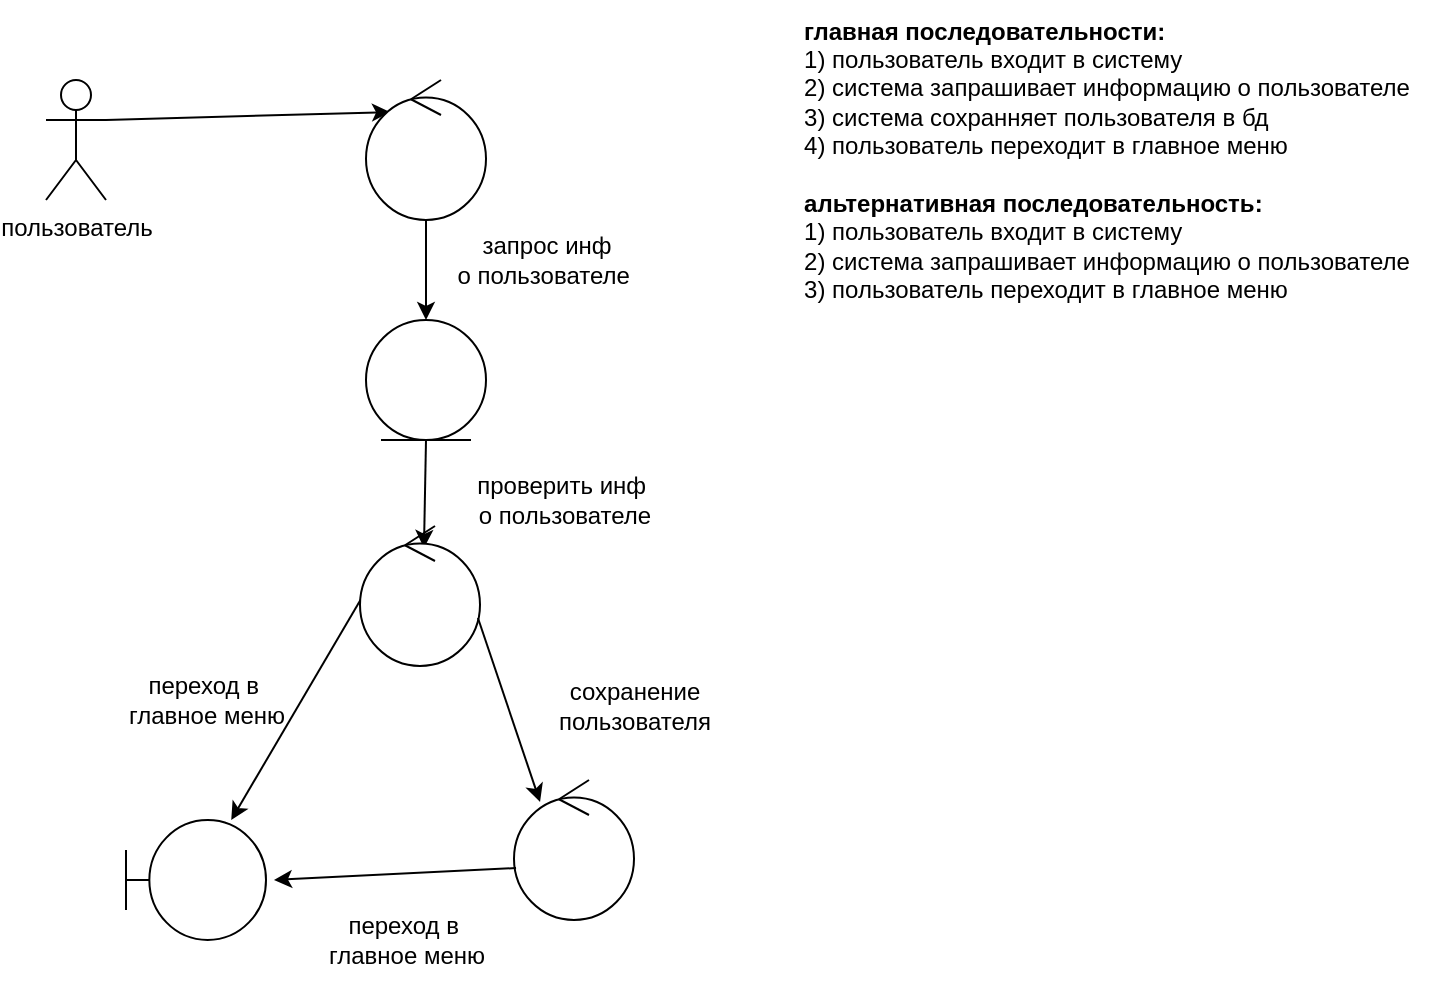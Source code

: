 <mxfile version="22.0.2" type="device" pages="3">
  <diagram name="вход в систему" id="9mdWTu6u9tHyFzk6awoj">
    <mxGraphModel dx="1026" dy="743" grid="1" gridSize="10" guides="1" tooltips="1" connect="1" arrows="1" fold="1" page="1" pageScale="1" pageWidth="827" pageHeight="1169" math="0" shadow="0">
      <root>
        <mxCell id="0" />
        <mxCell id="1" parent="0" />
        <mxCell id="h4L5_Dg0ZdL-K7nWTfHF-1" value="&lt;div style=&quot;text-align: left;&quot;&gt;&lt;span style=&quot;background-color: initial;&quot;&gt;&lt;b&gt;главная последовательности:&lt;/b&gt;&lt;/span&gt;&lt;/div&gt;&lt;div style=&quot;text-align: left;&quot;&gt;&lt;span style=&quot;background-color: initial;&quot;&gt;1) пользователь входит в систему&lt;/span&gt;&lt;/div&gt;&lt;div style=&quot;text-align: left;&quot;&gt;&lt;span style=&quot;background-color: initial;&quot;&gt;2) система запрашивает информацию о пользователе&lt;/span&gt;&lt;/div&gt;&lt;div style=&quot;text-align: left;&quot;&gt;&lt;span style=&quot;background-color: initial;&quot;&gt;3) система сохранняет пользователя в бд&amp;nbsp;&amp;nbsp;&lt;/span&gt;&lt;/div&gt;&lt;div style=&quot;text-align: left;&quot;&gt;&lt;span style=&quot;background-color: initial;&quot;&gt;4) пользователь переходит в главное меню&lt;/span&gt;&lt;/div&gt;&lt;br&gt;&lt;div style=&quot;text-align: left;&quot;&gt;&lt;span style=&quot;background-color: initial;&quot;&gt;&lt;b&gt;альтернативная последовательность:&lt;/b&gt;&lt;/span&gt;&lt;/div&gt;&lt;div style=&quot;text-align: left;&quot;&gt;&lt;span style=&quot;background-color: initial;&quot;&gt;1) пользователь входит в систему&amp;nbsp;&lt;/span&gt;&lt;/div&gt;&lt;div style=&quot;text-align: left;&quot;&gt;&lt;span style=&quot;background-color: initial;&quot;&gt;2) система запрашивает информацию о пользователе&lt;/span&gt;&lt;/div&gt;&lt;div style=&quot;text-align: left;&quot;&gt;&lt;span style=&quot;background-color: initial;&quot;&gt;3) пользователь переходит в главное меню&lt;/span&gt;&lt;/div&gt;" style="text;html=1;align=center;verticalAlign=middle;resizable=0;points=[];autosize=1;strokeColor=none;fillColor=none;" vertex="1" parent="1">
          <mxGeometry x="465" y="30" width="330" height="160" as="geometry" />
        </mxCell>
        <mxCell id="h4L5_Dg0ZdL-K7nWTfHF-2" value="пользователь" style="shape=umlActor;verticalLabelPosition=bottom;verticalAlign=top;html=1;" vertex="1" parent="1">
          <mxGeometry x="100" y="70" width="30" height="60" as="geometry" />
        </mxCell>
        <mxCell id="h4L5_Dg0ZdL-K7nWTfHF-7" value="" style="endArrow=classic;html=1;rounded=0;entryX=0.04;entryY=0.267;entryDx=0;entryDy=0;entryPerimeter=0;exitX=1;exitY=0.333;exitDx=0;exitDy=0;exitPerimeter=0;" edge="1" parent="1" source="h4L5_Dg0ZdL-K7nWTfHF-2">
          <mxGeometry width="50" height="50" relative="1" as="geometry">
            <mxPoint x="170" y="50" as="sourcePoint" />
            <mxPoint x="272" y="86.02" as="targetPoint" />
          </mxGeometry>
        </mxCell>
        <mxCell id="h4L5_Dg0ZdL-K7nWTfHF-12" value="" style="ellipse;shape=umlControl;whiteSpace=wrap;html=1;" vertex="1" parent="1">
          <mxGeometry x="260" y="70" width="60" height="70" as="geometry" />
        </mxCell>
        <mxCell id="h4L5_Dg0ZdL-K7nWTfHF-14" value="" style="shape=umlBoundary;whiteSpace=wrap;html=1;" vertex="1" parent="1">
          <mxGeometry x="140" y="440" width="70" height="60" as="geometry" />
        </mxCell>
        <mxCell id="h4L5_Dg0ZdL-K7nWTfHF-17" value="" style="ellipse;shape=umlEntity;whiteSpace=wrap;html=1;" vertex="1" parent="1">
          <mxGeometry x="260" y="190" width="60" height="60" as="geometry" />
        </mxCell>
        <mxCell id="h4L5_Dg0ZdL-K7nWTfHF-18" value="" style="endArrow=classic;html=1;rounded=0;" edge="1" parent="1" source="h4L5_Dg0ZdL-K7nWTfHF-12" target="h4L5_Dg0ZdL-K7nWTfHF-17">
          <mxGeometry width="50" height="50" relative="1" as="geometry">
            <mxPoint x="370" y="140" as="sourcePoint" />
            <mxPoint x="420" y="90" as="targetPoint" />
          </mxGeometry>
        </mxCell>
        <mxCell id="h4L5_Dg0ZdL-K7nWTfHF-19" value="" style="ellipse;shape=umlControl;whiteSpace=wrap;html=1;" vertex="1" parent="1">
          <mxGeometry x="334" y="420" width="60" height="70" as="geometry" />
        </mxCell>
        <mxCell id="h4L5_Dg0ZdL-K7nWTfHF-20" value="" style="endArrow=classic;html=1;rounded=0;exitX=0.033;exitY=0.486;exitDx=0;exitDy=0;exitPerimeter=0;" edge="1" parent="1" source="3jYXP-xUScqkh-Q8ev7--1" target="h4L5_Dg0ZdL-K7nWTfHF-14">
          <mxGeometry width="50" height="50" relative="1" as="geometry">
            <mxPoint x="97" y="270" as="sourcePoint" />
            <mxPoint x="147" y="220" as="targetPoint" />
          </mxGeometry>
        </mxCell>
        <mxCell id="h4L5_Dg0ZdL-K7nWTfHF-21" value="" style="endArrow=classic;html=1;rounded=0;exitX=0.5;exitY=1;exitDx=0;exitDy=0;entryX=0.533;entryY=0.157;entryDx=0;entryDy=0;entryPerimeter=0;" edge="1" parent="1" source="h4L5_Dg0ZdL-K7nWTfHF-17" target="3jYXP-xUScqkh-Q8ev7--1">
          <mxGeometry width="50" height="50" relative="1" as="geometry">
            <mxPoint x="272" y="242" as="sourcePoint" />
            <mxPoint x="207" y="330" as="targetPoint" />
          </mxGeometry>
        </mxCell>
        <mxCell id="h4L5_Dg0ZdL-K7nWTfHF-22" value="" style="endArrow=classic;html=1;rounded=0;exitX=0.017;exitY=0.629;exitDx=0;exitDy=0;exitPerimeter=0;entryX=1.057;entryY=0.5;entryDx=0;entryDy=0;entryPerimeter=0;" edge="1" parent="1" source="h4L5_Dg0ZdL-K7nWTfHF-19" target="h4L5_Dg0ZdL-K7nWTfHF-14">
          <mxGeometry width="50" height="50" relative="1" as="geometry">
            <mxPoint x="277" y="420" as="sourcePoint" />
            <mxPoint x="303" y="491" as="targetPoint" />
          </mxGeometry>
        </mxCell>
        <mxCell id="h4L5_Dg0ZdL-K7nWTfHF-23" value="запрос инф &lt;br&gt;о&amp;nbsp;пользователе&amp;nbsp;" style="text;html=1;align=center;verticalAlign=middle;resizable=0;points=[];autosize=1;strokeColor=none;fillColor=none;" vertex="1" parent="1">
          <mxGeometry x="290" y="140" width="120" height="40" as="geometry" />
        </mxCell>
        <mxCell id="h4L5_Dg0ZdL-K7nWTfHF-24" value="сохранение&lt;br&gt;пользователя" style="text;html=1;align=center;verticalAlign=middle;resizable=0;points=[];autosize=1;strokeColor=none;fillColor=none;" vertex="1" parent="1">
          <mxGeometry x="344" y="363" width="100" height="40" as="geometry" />
        </mxCell>
        <mxCell id="h4L5_Dg0ZdL-K7nWTfHF-25" value="переход в&amp;nbsp;&lt;br&gt;главное меню" style="text;html=1;align=center;verticalAlign=middle;resizable=0;points=[];autosize=1;strokeColor=none;fillColor=none;" vertex="1" parent="1">
          <mxGeometry x="130" y="360" width="100" height="40" as="geometry" />
        </mxCell>
        <mxCell id="h4L5_Dg0ZdL-K7nWTfHF-26" value="переход в&amp;nbsp;&lt;br&gt;главное меню" style="text;html=1;align=center;verticalAlign=middle;resizable=0;points=[];autosize=1;strokeColor=none;fillColor=none;" vertex="1" parent="1">
          <mxGeometry x="230" y="480" width="100" height="40" as="geometry" />
        </mxCell>
        <mxCell id="3jYXP-xUScqkh-Q8ev7--1" value="" style="ellipse;shape=umlControl;whiteSpace=wrap;html=1;" vertex="1" parent="1">
          <mxGeometry x="257" y="293" width="60" height="70" as="geometry" />
        </mxCell>
        <mxCell id="3jYXP-xUScqkh-Q8ev7--2" value="" style="endArrow=classic;html=1;rounded=0;exitX=0.983;exitY=0.657;exitDx=0;exitDy=0;exitPerimeter=0;entryX=0.217;entryY=0.157;entryDx=0;entryDy=0;entryPerimeter=0;" edge="1" parent="1" source="3jYXP-xUScqkh-Q8ev7--1" target="h4L5_Dg0ZdL-K7nWTfHF-19">
          <mxGeometry width="50" height="50" relative="1" as="geometry">
            <mxPoint x="313" y="360" as="sourcePoint" />
            <mxPoint x="247" y="473" as="targetPoint" />
          </mxGeometry>
        </mxCell>
        <mxCell id="3jYXP-xUScqkh-Q8ev7--3" value="проверить инф&amp;nbsp;&lt;br&gt;о пользователе" style="text;html=1;align=center;verticalAlign=middle;resizable=0;points=[];autosize=1;strokeColor=none;fillColor=none;" vertex="1" parent="1">
          <mxGeometry x="304" y="260" width="110" height="40" as="geometry" />
        </mxCell>
      </root>
    </mxGraphModel>
  </diagram>
  <diagram id="-CBCudpkVcMoZoS3LFKn" name="вход в меню задачи">
    <mxGraphModel dx="1026" dy="743" grid="1" gridSize="10" guides="1" tooltips="1" connect="1" arrows="1" fold="1" page="1" pageScale="1" pageWidth="827" pageHeight="1169" math="0" shadow="0">
      <root>
        <mxCell id="0" />
        <mxCell id="1" parent="0" />
        <mxCell id="OJTKxYlYCa2UqcfNY9qO-1" value="&lt;div style=&quot;text-align: left;&quot;&gt;&lt;span style=&quot;background-color: initial;&quot;&gt;&lt;b&gt;главная последовательности:&lt;/b&gt;&lt;/span&gt;&lt;/div&gt;&lt;div style=&quot;text-align: left;&quot;&gt;&lt;span style=&quot;background-color: initial;&quot;&gt;1) запрос пользователя на переход в задачи&lt;/span&gt;&lt;/div&gt;&lt;div style=&quot;text-align: left;&quot;&gt;&lt;span style=&quot;background-color: initial;&quot;&gt;2) система запрашивает информацию о пользователе&lt;/span&gt;&lt;span style=&quot;background-color: initial;&quot;&gt;&amp;nbsp;&amp;nbsp;&lt;/span&gt;&lt;/div&gt;&lt;div style=&quot;text-align: left;&quot;&gt;&lt;span style=&quot;background-color: initial;&quot;&gt;3) пользователь переходит в меню задач&lt;/span&gt;&lt;/div&gt;&lt;br&gt;&lt;div style=&quot;text-align: left;&quot;&gt;&lt;span style=&quot;background-color: initial;&quot;&gt;&lt;b&gt;альтернативная последовательность:&lt;/b&gt;&lt;/span&gt;&lt;/div&gt;&lt;div style=&quot;text-align: left;&quot;&gt;&lt;div style=&quot;border-color: var(--border-color);&quot;&gt;1) запрос пользователя на переход в задачи&lt;/div&gt;&lt;div style=&quot;border-color: var(--border-color);&quot;&gt;&lt;span style=&quot;border-color: var(--border-color); background-color: initial;&quot;&gt;2) система запрашивает информацию о пользователе&lt;/span&gt;&lt;/div&gt;&lt;/div&gt;&lt;div style=&quot;text-align: left;&quot;&gt;&lt;span style=&quot;background-color: initial;&quot;&gt;3) выводится сообщение об уплате подписки&lt;/span&gt;&lt;/div&gt;" style="text;html=1;align=center;verticalAlign=middle;resizable=0;points=[];autosize=1;strokeColor=none;fillColor=none;" vertex="1" parent="1">
          <mxGeometry x="460" y="40" width="340" height="140" as="geometry" />
        </mxCell>
        <mxCell id="RS1Zqx32MoipaeL0SuWl-1" value="пользователь" style="shape=umlActor;verticalLabelPosition=bottom;verticalAlign=top;html=1;" vertex="1" parent="1">
          <mxGeometry x="80" y="70" width="30" height="60" as="geometry" />
        </mxCell>
        <mxCell id="RS1Zqx32MoipaeL0SuWl-2" value="" style="endArrow=classic;html=1;rounded=0;entryX=0.04;entryY=0.267;entryDx=0;entryDy=0;entryPerimeter=0;exitX=1;exitY=0.333;exitDx=0;exitDy=0;exitPerimeter=0;" edge="1" parent="1" source="RS1Zqx32MoipaeL0SuWl-1">
          <mxGeometry width="50" height="50" relative="1" as="geometry">
            <mxPoint x="150" y="50" as="sourcePoint" />
            <mxPoint x="252" y="86.02" as="targetPoint" />
          </mxGeometry>
        </mxCell>
        <mxCell id="RS1Zqx32MoipaeL0SuWl-3" value="" style="ellipse;shape=umlControl;whiteSpace=wrap;html=1;" vertex="1" parent="1">
          <mxGeometry x="240" y="70" width="60" height="70" as="geometry" />
        </mxCell>
        <mxCell id="RS1Zqx32MoipaeL0SuWl-4" value="" style="shape=umlBoundary;whiteSpace=wrap;html=1;" vertex="1" parent="1">
          <mxGeometry x="125" y="430" width="70" height="60" as="geometry" />
        </mxCell>
        <mxCell id="RS1Zqx32MoipaeL0SuWl-5" value="" style="ellipse;shape=umlEntity;whiteSpace=wrap;html=1;" vertex="1" parent="1">
          <mxGeometry x="240" y="190" width="60" height="60" as="geometry" />
        </mxCell>
        <mxCell id="RS1Zqx32MoipaeL0SuWl-6" value="" style="endArrow=classic;html=1;rounded=0;" edge="1" parent="1" source="RS1Zqx32MoipaeL0SuWl-3" target="RS1Zqx32MoipaeL0SuWl-5">
          <mxGeometry width="50" height="50" relative="1" as="geometry">
            <mxPoint x="350" y="140" as="sourcePoint" />
            <mxPoint x="400" y="90" as="targetPoint" />
          </mxGeometry>
        </mxCell>
        <mxCell id="RS1Zqx32MoipaeL0SuWl-8" value="" style="endArrow=classic;html=1;rounded=0;" edge="1" parent="1" target="RS1Zqx32MoipaeL0SuWl-4">
          <mxGeometry width="50" height="50" relative="1" as="geometry">
            <mxPoint x="247" y="350" as="sourcePoint" />
            <mxPoint x="135" y="330" as="targetPoint" />
          </mxGeometry>
        </mxCell>
        <mxCell id="RS1Zqx32MoipaeL0SuWl-9" value="" style="endArrow=classic;html=1;rounded=0;entryX=0.529;entryY=0.017;entryDx=0;entryDy=0;entryPerimeter=0;" edge="1" parent="1" target="RS1Zqx32MoipaeL0SuWl-15">
          <mxGeometry width="50" height="50" relative="1" as="geometry">
            <mxPoint x="287" y="350" as="sourcePoint" />
            <mxPoint x="329.02" y="424.98" as="targetPoint" />
          </mxGeometry>
        </mxCell>
        <mxCell id="RS1Zqx32MoipaeL0SuWl-11" value="получить информацию&lt;br style=&quot;border-color: var(--border-color);&quot;&gt;о пользователе" style="text;html=1;align=center;verticalAlign=middle;resizable=0;points=[];autosize=1;strokeColor=none;fillColor=none;" vertex="1" parent="1">
          <mxGeometry x="264" y="150" width="150" height="40" as="geometry" />
        </mxCell>
        <mxCell id="RS1Zqx32MoipaeL0SuWl-12" value="вывод сообщение &lt;br&gt;о необходимости &lt;br&gt;оплаты подписки" style="text;html=1;align=center;verticalAlign=middle;resizable=0;points=[];autosize=1;strokeColor=none;fillColor=none;" vertex="1" parent="1">
          <mxGeometry x="314" y="350" width="130" height="60" as="geometry" />
        </mxCell>
        <mxCell id="RS1Zqx32MoipaeL0SuWl-13" value="переход в меню&lt;br&gt;&amp;nbsp;задачи" style="text;html=1;align=center;verticalAlign=middle;resizable=0;points=[];autosize=1;strokeColor=none;fillColor=none;" vertex="1" parent="1">
          <mxGeometry x="110" y="350" width="110" height="40" as="geometry" />
        </mxCell>
        <mxCell id="RS1Zqx32MoipaeL0SuWl-15" value="" style="shape=umlBoundary;whiteSpace=wrap;html=1;" vertex="1" parent="1">
          <mxGeometry x="294" y="430" width="70" height="60" as="geometry" />
        </mxCell>
        <mxCell id="yoVW7CdfduE5Ohr7WiIS-1" value="" style="ellipse;shape=umlControl;whiteSpace=wrap;html=1;" vertex="1" parent="1">
          <mxGeometry x="237" y="290" width="60" height="70" as="geometry" />
        </mxCell>
        <mxCell id="HCridlTTTj5i3LDjpWot-1" value="проверить инф&amp;nbsp;&lt;br&gt;о пользователе" style="text;html=1;align=center;verticalAlign=middle;resizable=0;points=[];autosize=1;strokeColor=none;fillColor=none;" vertex="1" parent="1">
          <mxGeometry x="297" y="260" width="110" height="40" as="geometry" />
        </mxCell>
        <mxCell id="HCridlTTTj5i3LDjpWot-2" style="edgeStyle=orthogonalEdgeStyle;rounded=0;orthogonalLoop=1;jettySize=auto;html=1;exitX=0.5;exitY=1;exitDx=0;exitDy=0;entryX=0.55;entryY=0.143;entryDx=0;entryDy=0;entryPerimeter=0;" edge="1" parent="1" source="RS1Zqx32MoipaeL0SuWl-5" target="yoVW7CdfduE5Ohr7WiIS-1">
          <mxGeometry relative="1" as="geometry" />
        </mxCell>
      </root>
    </mxGraphModel>
  </diagram>
  <diagram id="PFJsa097beSQ9upBekMM" name="создать задачу">
    <mxGraphModel dx="1283" dy="929" grid="1" gridSize="10" guides="1" tooltips="1" connect="1" arrows="1" fold="1" page="1" pageScale="1" pageWidth="827" pageHeight="1169" math="0" shadow="0">
      <root>
        <mxCell id="0" />
        <mxCell id="1" parent="0" />
        <mxCell id="are31dI9YWKutnlXEEIL-1" value="&lt;div style=&quot;text-align: left;&quot;&gt;&lt;span style=&quot;background-color: initial;&quot;&gt;&lt;b&gt;главная последовательности:&lt;/b&gt;&lt;/span&gt;&lt;/div&gt;&lt;div style=&quot;text-align: left;&quot;&gt;&lt;span style=&quot;background-color: initial;&quot;&gt;1) запрос пользователя на создание задачи&lt;/span&gt;&lt;/div&gt;&lt;div style=&quot;text-align: left;&quot;&gt;&lt;span style=&quot;background-color: initial;&quot;&gt;2) система запрашивает информацию о пользователе&lt;/span&gt;&lt;span style=&quot;background-color: initial;&quot;&gt;&amp;nbsp;&amp;nbsp;&lt;/span&gt;&lt;/div&gt;&lt;div style=&quot;text-align: left;&quot;&gt;&lt;span style=&quot;background-color: initial;&quot;&gt;3) пользователь вводит ссылку&amp;nbsp;&lt;/span&gt;&lt;/div&gt;&lt;div style=&quot;text-align: left;&quot;&gt;&lt;span style=&quot;background-color: initial;&quot;&gt;4) пользователь вводит название задачи&lt;/span&gt;&lt;/div&gt;&lt;div style=&quot;text-align: left;&quot;&gt;&lt;span style=&quot;background-color: initial;&quot;&gt;5) сохранение задачи&lt;/span&gt;&lt;/div&gt;&lt;br&gt;&lt;div style=&quot;text-align: left;&quot;&gt;&lt;span style=&quot;background-color: initial;&quot;&gt;&lt;b&gt;альтернативная последовательность:&lt;/b&gt;&lt;/span&gt;&lt;/div&gt;&lt;div style=&quot;text-align: left;&quot;&gt;&lt;div style=&quot;border-color: var(--border-color);&quot;&gt;&lt;div style=&quot;border-color: var(--border-color);&quot;&gt;1) запрос пользователя на создание задачи&lt;/div&gt;&lt;div style=&quot;border-color: var(--border-color);&quot;&gt;&lt;span style=&quot;border-color: var(--border-color); background-color: initial;&quot;&gt;2) система запрашивает информацию о пользователе&lt;/span&gt;&lt;/div&gt;&lt;/div&gt;&lt;/div&gt;&lt;div style=&quot;text-align: left;&quot;&gt;&lt;span style=&quot;background-color: initial;&quot;&gt;3) сообщение об ошибки&lt;/span&gt;&lt;/div&gt;&lt;div style=&quot;text-align: left;&quot;&gt;&lt;span style=&quot;background-color: initial;&quot;&gt;&lt;br&gt;&lt;/span&gt;&lt;/div&gt;&lt;div style=&quot;text-align: left;&quot;&gt;&lt;div style=&quot;border-color: var(--border-color);&quot;&gt;&lt;b style=&quot;border-color: var(--border-color);&quot;&gt;альтернативная последовательность:&lt;/b&gt;&lt;/div&gt;&lt;div style=&quot;border-color: var(--border-color);&quot;&gt;&lt;div style=&quot;border-color: var(--border-color);&quot;&gt;&lt;div style=&quot;border-color: var(--border-color);&quot;&gt;1) запрос пользователя на создание задачи&lt;/div&gt;&lt;div style=&quot;border-color: var(--border-color);&quot;&gt;&lt;span style=&quot;border-color: var(--border-color); background-color: initial;&quot;&gt;2) система запрашивает информацию о пользователе&lt;/span&gt;&lt;/div&gt;&lt;/div&gt;&lt;/div&gt;&lt;div style=&quot;border-color: var(--border-color);&quot;&gt;&lt;span style=&quot;border-color: var(--border-color); background-color: initial;&quot;&gt;3) пользователь вводит название&amp;nbsp;&lt;/span&gt;&lt;/div&gt;&lt;div style=&quot;border-color: var(--border-color);&quot;&gt;&lt;span style=&quot;border-color: var(--border-color); background-color: initial;&quot;&gt;4) сообщение об ошибки&lt;/span&gt;&lt;/div&gt;&lt;div style=&quot;border-color: var(--border-color);&quot;&gt;&lt;span style=&quot;border-color: var(--border-color); background-color: initial;&quot;&gt;&lt;br&gt;&lt;/span&gt;&lt;/div&gt;&lt;div style=&quot;border-color: var(--border-color);&quot;&gt;&lt;span style=&quot;border-color: var(--border-color); background-color: initial;&quot;&gt;&lt;div style=&quot;border-color: var(--border-color);&quot;&gt;&lt;b style=&quot;border-color: var(--border-color);&quot;&gt;альтернативная последовательность:&lt;/b&gt;&lt;/div&gt;&lt;div style=&quot;border-color: var(--border-color);&quot;&gt;&lt;div style=&quot;border-color: var(--border-color);&quot;&gt;&lt;div style=&quot;border-color: var(--border-color);&quot;&gt;1) запрос пользователя на создание задачи&lt;/div&gt;&lt;div style=&quot;border-color: var(--border-color);&quot;&gt;&lt;span style=&quot;border-color: var(--border-color); background-color: initial;&quot;&gt;2) система запрашивает информацию о пользователе&lt;/span&gt;&lt;/div&gt;&lt;/div&gt;&lt;/div&gt;&lt;div style=&quot;border-color: var(--border-color);&quot;&gt;&lt;span style=&quot;border-color: var(--border-color); background-color: initial;&quot;&gt;3) пользователь вводит ссылку&amp;nbsp;&lt;/span&gt;&lt;/div&gt;&lt;div style=&quot;border-color: var(--border-color);&quot;&gt;&lt;span style=&quot;border-color: var(--border-color); background-color: initial;&quot;&gt;4) пользователь вводит название&amp;nbsp;&lt;/span&gt;&lt;/div&gt;&lt;div style=&quot;border-color: var(--border-color);&quot;&gt;&lt;span style=&quot;border-color: var(--border-color); background-color: initial;&quot;&gt;5) сообщение об ошибки&lt;/span&gt;&lt;/div&gt;&lt;/span&gt;&lt;/div&gt;&lt;/div&gt;" style="text;html=1;align=center;verticalAlign=middle;resizable=0;points=[];autosize=1;strokeColor=none;fillColor=none;" vertex="1" parent="1">
          <mxGeometry x="460" y="25" width="340" height="360" as="geometry" />
        </mxCell>
        <mxCell id="1m_L4irBJ7gMQdrYTdas-1" value="пользователь" style="shape=umlActor;verticalLabelPosition=bottom;verticalAlign=top;html=1;" vertex="1" parent="1">
          <mxGeometry x="80" y="70" width="30" height="60" as="geometry" />
        </mxCell>
        <mxCell id="1m_L4irBJ7gMQdrYTdas-2" value="" style="endArrow=classic;html=1;rounded=0;entryX=0.04;entryY=0.267;entryDx=0;entryDy=0;entryPerimeter=0;exitX=1;exitY=0.333;exitDx=0;exitDy=0;exitPerimeter=0;" edge="1" parent="1" source="1m_L4irBJ7gMQdrYTdas-1">
          <mxGeometry width="50" height="50" relative="1" as="geometry">
            <mxPoint x="150" y="50" as="sourcePoint" />
            <mxPoint x="252" y="86.02" as="targetPoint" />
          </mxGeometry>
        </mxCell>
        <mxCell id="1m_L4irBJ7gMQdrYTdas-3" value="" style="ellipse;shape=umlControl;whiteSpace=wrap;html=1;" vertex="1" parent="1">
          <mxGeometry x="240" y="70" width="60" height="70" as="geometry" />
        </mxCell>
        <mxCell id="1m_L4irBJ7gMQdrYTdas-4" value="" style="shape=umlBoundary;whiteSpace=wrap;html=1;" vertex="1" parent="1">
          <mxGeometry x="379" y="430" width="70" height="60" as="geometry" />
        </mxCell>
        <mxCell id="1m_L4irBJ7gMQdrYTdas-5" value="" style="ellipse;shape=umlEntity;whiteSpace=wrap;html=1;" vertex="1" parent="1">
          <mxGeometry x="240" y="190" width="60" height="60" as="geometry" />
        </mxCell>
        <mxCell id="1m_L4irBJ7gMQdrYTdas-6" value="" style="endArrow=classic;html=1;rounded=0;" edge="1" parent="1" source="1m_L4irBJ7gMQdrYTdas-3" target="1m_L4irBJ7gMQdrYTdas-5">
          <mxGeometry width="50" height="50" relative="1" as="geometry">
            <mxPoint x="350" y="140" as="sourcePoint" />
            <mxPoint x="400" y="90" as="targetPoint" />
          </mxGeometry>
        </mxCell>
        <mxCell id="1m_L4irBJ7gMQdrYTdas-7" value="" style="endArrow=classic;html=1;rounded=0;exitX=1;exitY=0.6;exitDx=0;exitDy=0;exitPerimeter=0;entryX=0.3;entryY=0.033;entryDx=0;entryDy=0;entryPerimeter=0;" edge="1" parent="1" source="l6DB9suQGV3wtVsvpC0k-1" target="1m_L4irBJ7gMQdrYTdas-4">
          <mxGeometry width="50" height="50" relative="1" as="geometry">
            <mxPoint x="246.98" y="390" as="sourcePoint" />
            <mxPoint x="135" y="378" as="targetPoint" />
          </mxGeometry>
        </mxCell>
        <mxCell id="1m_L4irBJ7gMQdrYTdas-8" value="" style="endArrow=classic;html=1;rounded=0;exitX=0.183;exitY=0.886;exitDx=0;exitDy=0;exitPerimeter=0;" edge="1" parent="1" source="l6DB9suQGV3wtVsvpC0k-1" target="l6DB9suQGV3wtVsvpC0k-6">
          <mxGeometry width="50" height="50" relative="1" as="geometry">
            <mxPoint x="303.02" y="391.98" as="sourcePoint" />
            <mxPoint x="337.03" y="441.02" as="targetPoint" />
          </mxGeometry>
        </mxCell>
        <mxCell id="1m_L4irBJ7gMQdrYTdas-9" value="получить&amp;nbsp;кол-во&amp;nbsp;&lt;br&gt;задач" style="text;html=1;align=center;verticalAlign=middle;resizable=0;points=[];autosize=1;strokeColor=none;fillColor=none;" vertex="1" parent="1">
          <mxGeometry x="264" y="140" width="120" height="40" as="geometry" />
        </mxCell>
        <mxCell id="1m_L4irBJ7gMQdrYTdas-10" value="сообщение&lt;br&gt;об ошибки" style="text;html=1;align=center;verticalAlign=middle;resizable=0;points=[];autosize=1;strokeColor=none;fillColor=none;" vertex="1" parent="1">
          <mxGeometry x="260" y="490" width="90" height="40" as="geometry" />
        </mxCell>
        <mxCell id="1m_L4irBJ7gMQdrYTdas-11" value="вывод сообщения" style="text;html=1;align=center;verticalAlign=middle;resizable=0;points=[];autosize=1;strokeColor=none;fillColor=none;" vertex="1" parent="1">
          <mxGeometry x="330" y="350" width="130" height="30" as="geometry" />
        </mxCell>
        <mxCell id="l6DB9suQGV3wtVsvpC0k-1" value="" style="ellipse;shape=umlControl;whiteSpace=wrap;html=1;" vertex="1" parent="1">
          <mxGeometry x="240" y="290" width="60" height="70" as="geometry" />
        </mxCell>
        <mxCell id="l6DB9suQGV3wtVsvpC0k-2" style="edgeStyle=orthogonalEdgeStyle;rounded=0;orthogonalLoop=1;jettySize=auto;html=1;exitX=0.5;exitY=1;exitDx=0;exitDy=0;entryX=0.5;entryY=0.114;entryDx=0;entryDy=0;entryPerimeter=0;" edge="1" parent="1" source="1m_L4irBJ7gMQdrYTdas-5" target="l6DB9suQGV3wtVsvpC0k-1">
          <mxGeometry relative="1" as="geometry" />
        </mxCell>
        <mxCell id="l6DB9suQGV3wtVsvpC0k-3" value="проверить кол-во&amp;nbsp;&lt;br&gt;задач" style="text;html=1;align=center;verticalAlign=middle;resizable=0;points=[];autosize=1;strokeColor=none;fillColor=none;" vertex="1" parent="1">
          <mxGeometry x="269" y="260" width="130" height="40" as="geometry" />
        </mxCell>
        <mxCell id="l6DB9suQGV3wtVsvpC0k-5" value="ввод ссылки" style="text;html=1;align=center;verticalAlign=middle;resizable=0;points=[];autosize=1;strokeColor=none;fillColor=none;" vertex="1" parent="1">
          <mxGeometry x="140" y="370" width="100" height="30" as="geometry" />
        </mxCell>
        <mxCell id="l6DB9suQGV3wtVsvpC0k-6" value="" style="ellipse;shape=umlControl;whiteSpace=wrap;html=1;" vertex="1" parent="1">
          <mxGeometry x="180" y="440" width="60" height="70" as="geometry" />
        </mxCell>
        <mxCell id="l6DB9suQGV3wtVsvpC0k-7" value="" style="shape=umlBoundary;whiteSpace=wrap;html=1;" vertex="1" parent="1">
          <mxGeometry x="280" y="550" width="70" height="60" as="geometry" />
        </mxCell>
        <mxCell id="l6DB9suQGV3wtVsvpC0k-8" value="" style="endArrow=classic;html=1;rounded=0;exitX=0.967;exitY=0.757;exitDx=0;exitDy=0;exitPerimeter=0;entryX=0.286;entryY=0.067;entryDx=0;entryDy=0;entryPerimeter=0;" edge="1" parent="1" source="l6DB9suQGV3wtVsvpC0k-6" target="l6DB9suQGV3wtVsvpC0k-7">
          <mxGeometry width="50" height="50" relative="1" as="geometry">
            <mxPoint x="260" y="510" as="sourcePoint" />
            <mxPoint x="310" y="460" as="targetPoint" />
          </mxGeometry>
        </mxCell>
        <mxCell id="l6DB9suQGV3wtVsvpC0k-9" value="" style="ellipse;shape=umlControl;whiteSpace=wrap;html=1;" vertex="1" parent="1">
          <mxGeometry x="120" y="550" width="60" height="70" as="geometry" />
        </mxCell>
        <mxCell id="l6DB9suQGV3wtVsvpC0k-10" value="" style="endArrow=classic;html=1;rounded=0;exitX=0.317;exitY=0.943;exitDx=0;exitDy=0;exitPerimeter=0;entryX=0.733;entryY=0.143;entryDx=0;entryDy=0;entryPerimeter=0;" edge="1" parent="1" source="l6DB9suQGV3wtVsvpC0k-6" target="l6DB9suQGV3wtVsvpC0k-9">
          <mxGeometry width="50" height="50" relative="1" as="geometry">
            <mxPoint x="190" y="500" as="sourcePoint" />
            <mxPoint x="252" y="561" as="targetPoint" />
          </mxGeometry>
        </mxCell>
        <mxCell id="l6DB9suQGV3wtVsvpC0k-11" value="ввод &lt;br&gt;названия" style="text;html=1;align=center;verticalAlign=middle;resizable=0;points=[];autosize=1;strokeColor=none;fillColor=none;" vertex="1" parent="1">
          <mxGeometry x="110" y="505" width="80" height="40" as="geometry" />
        </mxCell>
        <mxCell id="l6DB9suQGV3wtVsvpC0k-12" value="" style="ellipse;shape=umlEntity;whiteSpace=wrap;html=1;" vertex="1" parent="1">
          <mxGeometry x="60" y="660" width="70" height="70" as="geometry" />
        </mxCell>
        <mxCell id="l6DB9suQGV3wtVsvpC0k-13" value="" style="endArrow=classic;html=1;rounded=0;entryX=0.743;entryY=0.014;entryDx=0;entryDy=0;entryPerimeter=0;exitX=0.367;exitY=0.943;exitDx=0;exitDy=0;exitPerimeter=0;" edge="1" parent="1" source="l6DB9suQGV3wtVsvpC0k-9" target="l6DB9suQGV3wtVsvpC0k-12">
          <mxGeometry width="50" height="50" relative="1" as="geometry">
            <mxPoint x="390" y="490" as="sourcePoint" />
            <mxPoint x="440" y="440" as="targetPoint" />
          </mxGeometry>
        </mxCell>
        <mxCell id="l6DB9suQGV3wtVsvpC0k-14" value="сохранение&lt;br&gt;задачи" style="text;html=1;align=center;verticalAlign=middle;resizable=0;points=[];autosize=1;strokeColor=none;fillColor=none;" vertex="1" parent="1">
          <mxGeometry x="40" y="610" width="90" height="40" as="geometry" />
        </mxCell>
        <mxCell id="l6DB9suQGV3wtVsvpC0k-15" value="сообщение&lt;br&gt;об ошибки" style="text;html=1;align=center;verticalAlign=middle;resizable=0;points=[];autosize=1;strokeColor=none;fillColor=none;" vertex="1" parent="1">
          <mxGeometry x="190" y="610" width="90" height="40" as="geometry" />
        </mxCell>
        <mxCell id="l6DB9suQGV3wtVsvpC0k-16" value="" style="shape=umlBoundary;whiteSpace=wrap;html=1;" vertex="1" parent="1">
          <mxGeometry x="230" y="670" width="70" height="60" as="geometry" />
        </mxCell>
        <mxCell id="l6DB9suQGV3wtVsvpC0k-17" value="" style="endArrow=classic;html=1;rounded=0;exitX=0.933;exitY=0.871;exitDx=0;exitDy=0;exitPerimeter=0;entryX=0.214;entryY=0.15;entryDx=0;entryDy=0;entryPerimeter=0;" edge="1" parent="1" source="l6DB9suQGV3wtVsvpC0k-9" target="l6DB9suQGV3wtVsvpC0k-16">
          <mxGeometry width="50" height="50" relative="1" as="geometry">
            <mxPoint x="248" y="503" as="sourcePoint" />
            <mxPoint x="310" y="564" as="targetPoint" />
            <Array as="points" />
          </mxGeometry>
        </mxCell>
      </root>
    </mxGraphModel>
  </diagram>
</mxfile>
